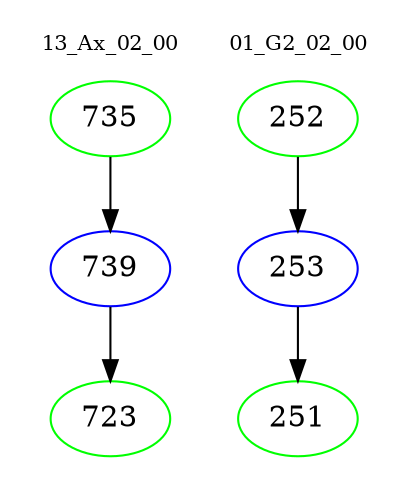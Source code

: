 digraph{
subgraph cluster_0 {
color = white
label = "13_Ax_02_00";
fontsize=10;
T0_735 [label="735", color="green"]
T0_735 -> T0_739 [color="black"]
T0_739 [label="739", color="blue"]
T0_739 -> T0_723 [color="black"]
T0_723 [label="723", color="green"]
}
subgraph cluster_1 {
color = white
label = "01_G2_02_00";
fontsize=10;
T1_252 [label="252", color="green"]
T1_252 -> T1_253 [color="black"]
T1_253 [label="253", color="blue"]
T1_253 -> T1_251 [color="black"]
T1_251 [label="251", color="green"]
}
}
